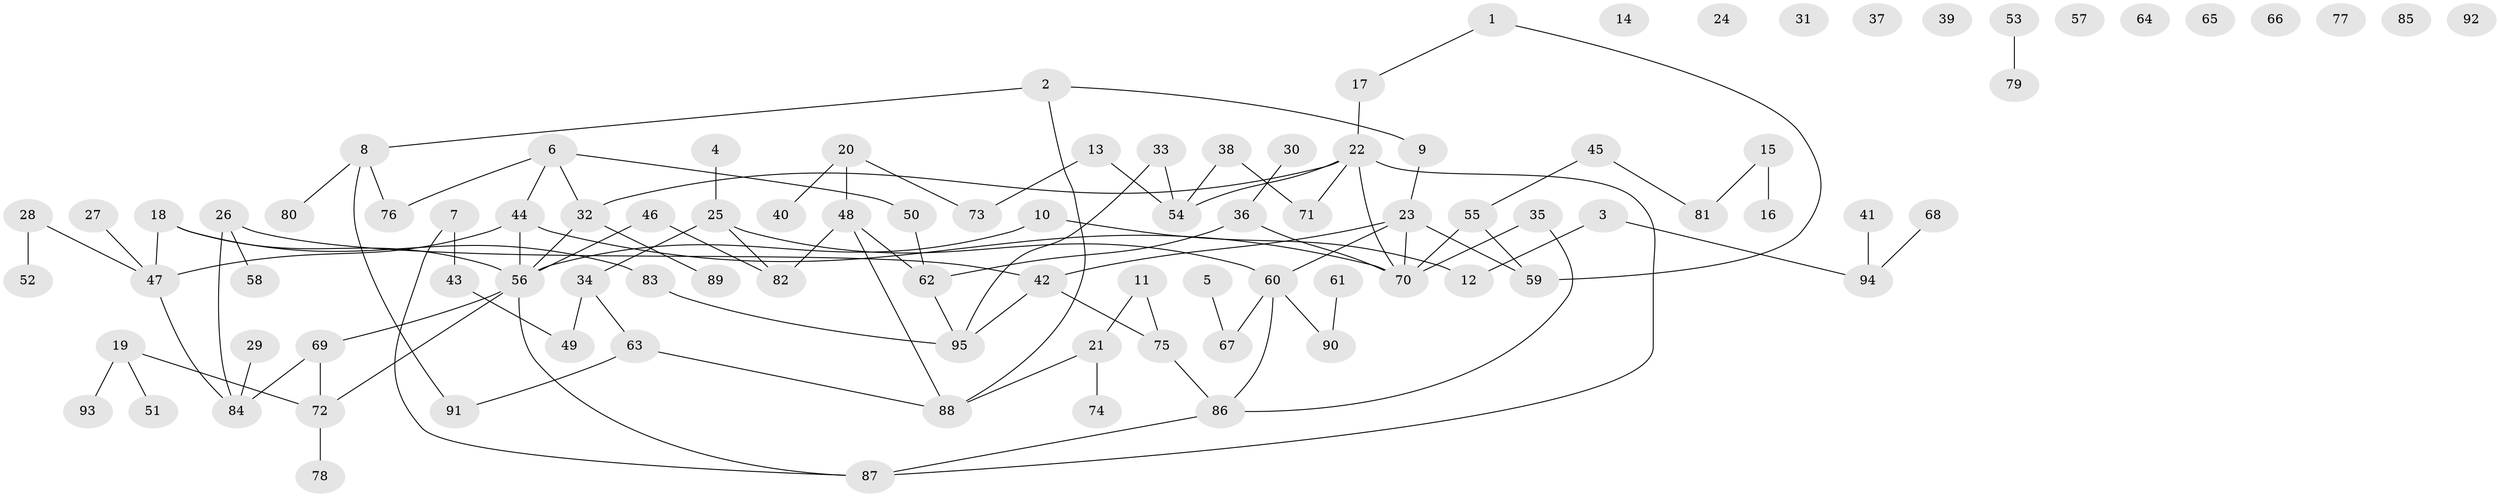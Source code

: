 // Generated by graph-tools (version 1.1) at 2025/25/03/09/25 03:25:24]
// undirected, 95 vertices, 107 edges
graph export_dot {
graph [start="1"]
  node [color=gray90,style=filled];
  1;
  2;
  3;
  4;
  5;
  6;
  7;
  8;
  9;
  10;
  11;
  12;
  13;
  14;
  15;
  16;
  17;
  18;
  19;
  20;
  21;
  22;
  23;
  24;
  25;
  26;
  27;
  28;
  29;
  30;
  31;
  32;
  33;
  34;
  35;
  36;
  37;
  38;
  39;
  40;
  41;
  42;
  43;
  44;
  45;
  46;
  47;
  48;
  49;
  50;
  51;
  52;
  53;
  54;
  55;
  56;
  57;
  58;
  59;
  60;
  61;
  62;
  63;
  64;
  65;
  66;
  67;
  68;
  69;
  70;
  71;
  72;
  73;
  74;
  75;
  76;
  77;
  78;
  79;
  80;
  81;
  82;
  83;
  84;
  85;
  86;
  87;
  88;
  89;
  90;
  91;
  92;
  93;
  94;
  95;
  1 -- 17;
  1 -- 59;
  2 -- 8;
  2 -- 9;
  2 -- 88;
  3 -- 12;
  3 -- 94;
  4 -- 25;
  5 -- 67;
  6 -- 32;
  6 -- 44;
  6 -- 50;
  6 -- 76;
  7 -- 43;
  7 -- 87;
  8 -- 76;
  8 -- 80;
  8 -- 91;
  9 -- 23;
  10 -- 12;
  10 -- 56;
  11 -- 21;
  11 -- 75;
  13 -- 54;
  13 -- 73;
  15 -- 16;
  15 -- 81;
  17 -- 22;
  18 -- 47;
  18 -- 56;
  18 -- 83;
  19 -- 51;
  19 -- 72;
  19 -- 93;
  20 -- 40;
  20 -- 48;
  20 -- 73;
  21 -- 74;
  21 -- 88;
  22 -- 32;
  22 -- 54;
  22 -- 70;
  22 -- 71;
  22 -- 87;
  23 -- 42;
  23 -- 59;
  23 -- 60;
  23 -- 70;
  25 -- 34;
  25 -- 60;
  25 -- 82;
  26 -- 42;
  26 -- 58;
  26 -- 84;
  27 -- 47;
  28 -- 47;
  28 -- 52;
  29 -- 84;
  30 -- 36;
  32 -- 56;
  32 -- 89;
  33 -- 54;
  33 -- 95;
  34 -- 49;
  34 -- 63;
  35 -- 70;
  35 -- 86;
  36 -- 62;
  36 -- 70;
  38 -- 54;
  38 -- 71;
  41 -- 94;
  42 -- 75;
  42 -- 95;
  43 -- 49;
  44 -- 47;
  44 -- 56;
  44 -- 70;
  45 -- 55;
  45 -- 81;
  46 -- 56;
  46 -- 82;
  47 -- 84;
  48 -- 62;
  48 -- 82;
  48 -- 88;
  50 -- 62;
  53 -- 79;
  55 -- 59;
  55 -- 70;
  56 -- 69;
  56 -- 72;
  56 -- 87;
  60 -- 67;
  60 -- 86;
  60 -- 90;
  61 -- 90;
  62 -- 95;
  63 -- 88;
  63 -- 91;
  68 -- 94;
  69 -- 72;
  69 -- 84;
  72 -- 78;
  75 -- 86;
  83 -- 95;
  86 -- 87;
}
